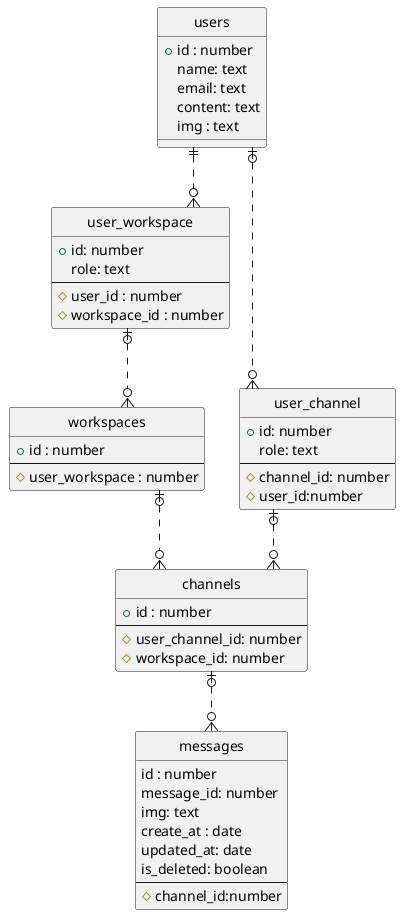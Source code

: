 @startuml
' hide the spot
hide circle

'avoid problems with angled crows feet
skinparam linetype ortho

entity "users" as users {
  +id : number
  name: text
  email: text
  content: text
  img : text
}

entity user_workspace as "user_workspace" {
  +id: number
  role: text
  --
  #user_id : number
  #workspace_id : number
}

entity "workspaces" as workspaces {
  +id : number
  --
  #user_workspace : number
}

entity "user_channel" as user_channel{
  +id: number
  role: text
  --
  #channel_id: number
  #user_id:number
}

entity "channels" as channels {
  +id : number
  --
  #user_channel_id: number
  #workspace_id: number
}

entity "messages" as messages {
  id : number
  message_id: number
  img: text
  create_at : date
  updated_at: date
  is_deleted: boolean
  --
  #channel_id:number
}

users ||..o{ user_workspace
user_workspace |o..o{ workspaces
workspaces |o..o{ channels
users|o..o{ user_channel
user_channel|o..o{ channels
channels |o..o{ messages
@enduml